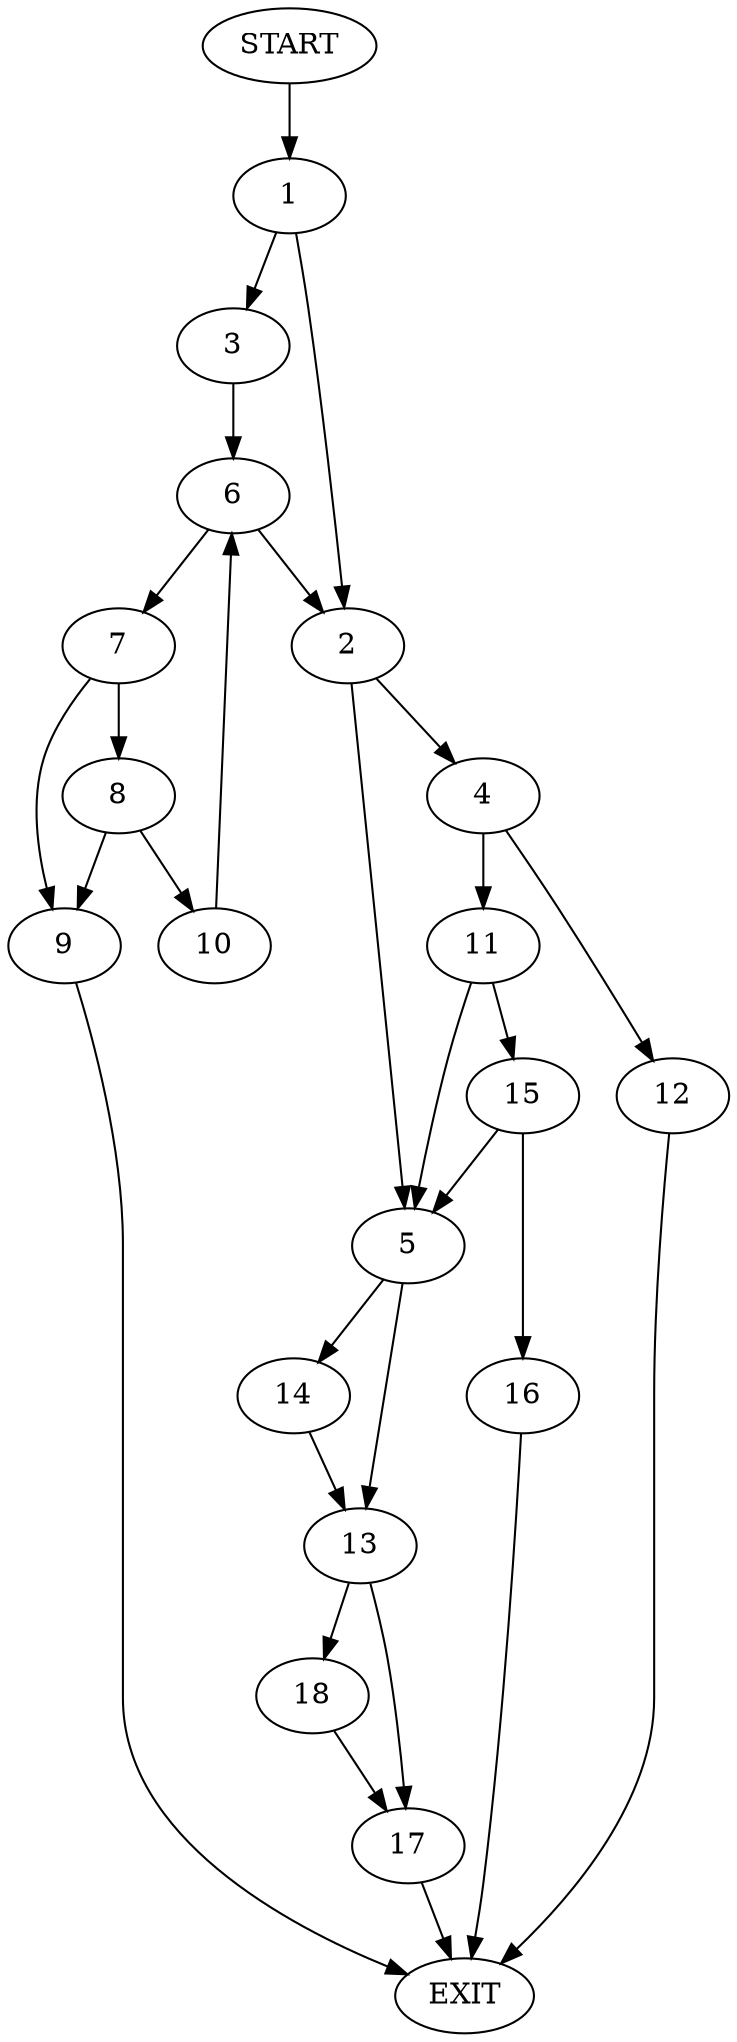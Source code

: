 digraph {
0 [label="START"]
19 [label="EXIT"]
0 -> 1
1 -> 2
1 -> 3
2 -> 4
2 -> 5
3 -> 6
6 -> 2
6 -> 7
7 -> 8
7 -> 9
8 -> 10
8 -> 9
9 -> 19
10 -> 6
4 -> 11
4 -> 12
5 -> 13
5 -> 14
12 -> 19
11 -> 5
11 -> 15
15 -> 16
15 -> 5
16 -> 19
14 -> 13
13 -> 17
13 -> 18
18 -> 17
17 -> 19
}
